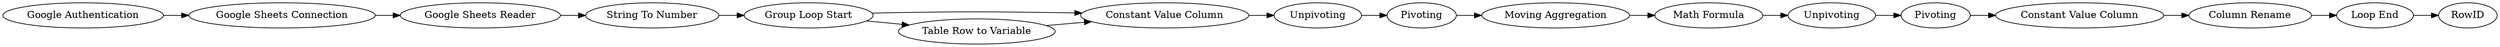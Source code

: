 digraph {
	302 -> 303
	300 -> 312
	299 -> 312
	311 -> 298
	308 -> 309
	288 -> 300
	310 -> 311
	282 -> 288
	285 -> 282
	309 -> 310
	306 -> 307
	279 -> 285
	300 -> 299
	305 -> 306
	312 -> 302
	303 -> 305
	307 -> 308
	306 [label="Math Formula"]
	285 [label="Google Sheets Connection"]
	310 [label="Column Rename"]
	299 [label="Table Row to Variable"]
	307 [label=Unpivoting]
	308 [label=Pivoting]
	302 [label=Unpivoting]
	311 [label="Loop End"]
	303 [label=Pivoting]
	300 [label="Group Loop Start"]
	279 [label="Google Authentication"]
	305 [label="Moving Aggregation"]
	288 [label="String To Number"]
	309 [label="Constant Value Column"]
	312 [label="Constant Value Column"]
	282 [label="Google Sheets Reader"]
	298 [label=RowID]
	rankdir=LR
}
